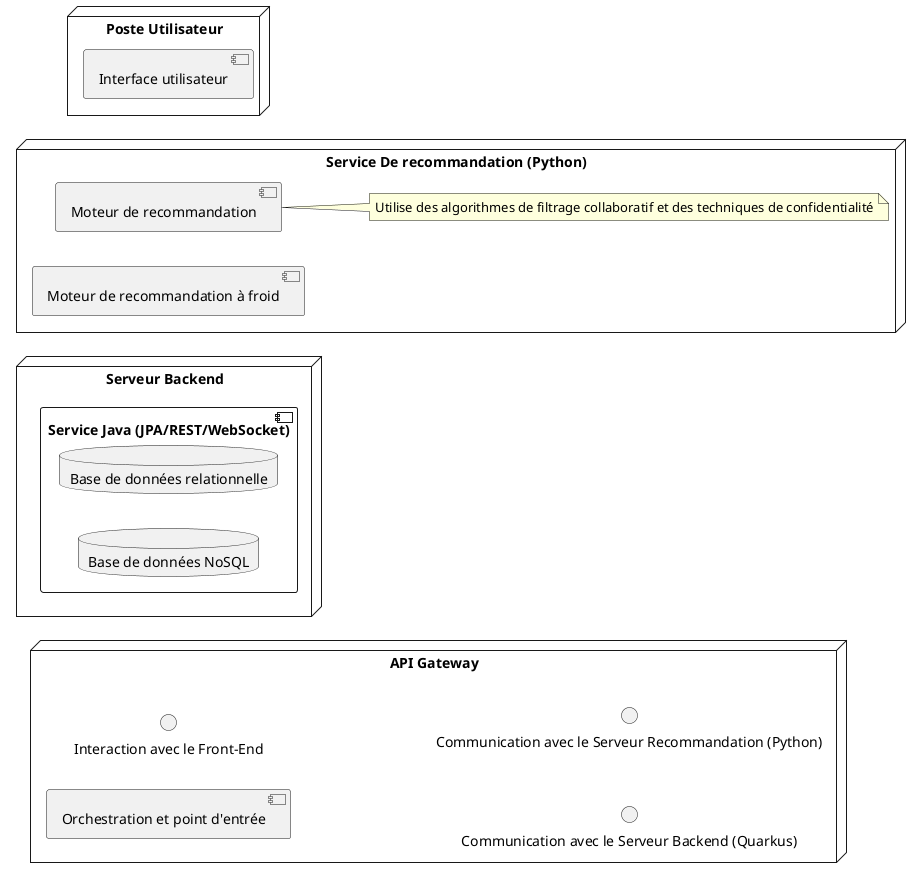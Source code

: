 @startuml
left to right direction

node "Serveur Backend" {
    component "Service Java (JPA/REST/WebSocket)" {
        database "Base de données relationnelle"
        database "Base de données NoSQL"
    }
}

node "Service De recommandation (Python)" {
    component "Moteur de recommandation"
    note right of "Moteur de recommandation"
        Utilise des algorithmes de filtrage collaboratif et des techniques de confidentialité
    end note
    component "Moteur de recommandation à froid"
}

node "API Gateway" {
    component "Orchestration et point d'entrée"
    interface "Interaction avec le Front-End"
    interface "Communication avec le Serveur Backend (Quarkus)"
    interface "Communication avec le Serveur Recommandation (Python)"
}

node "Poste Utilisateur" {
    component "Interface utilisateur"
}

@enduml